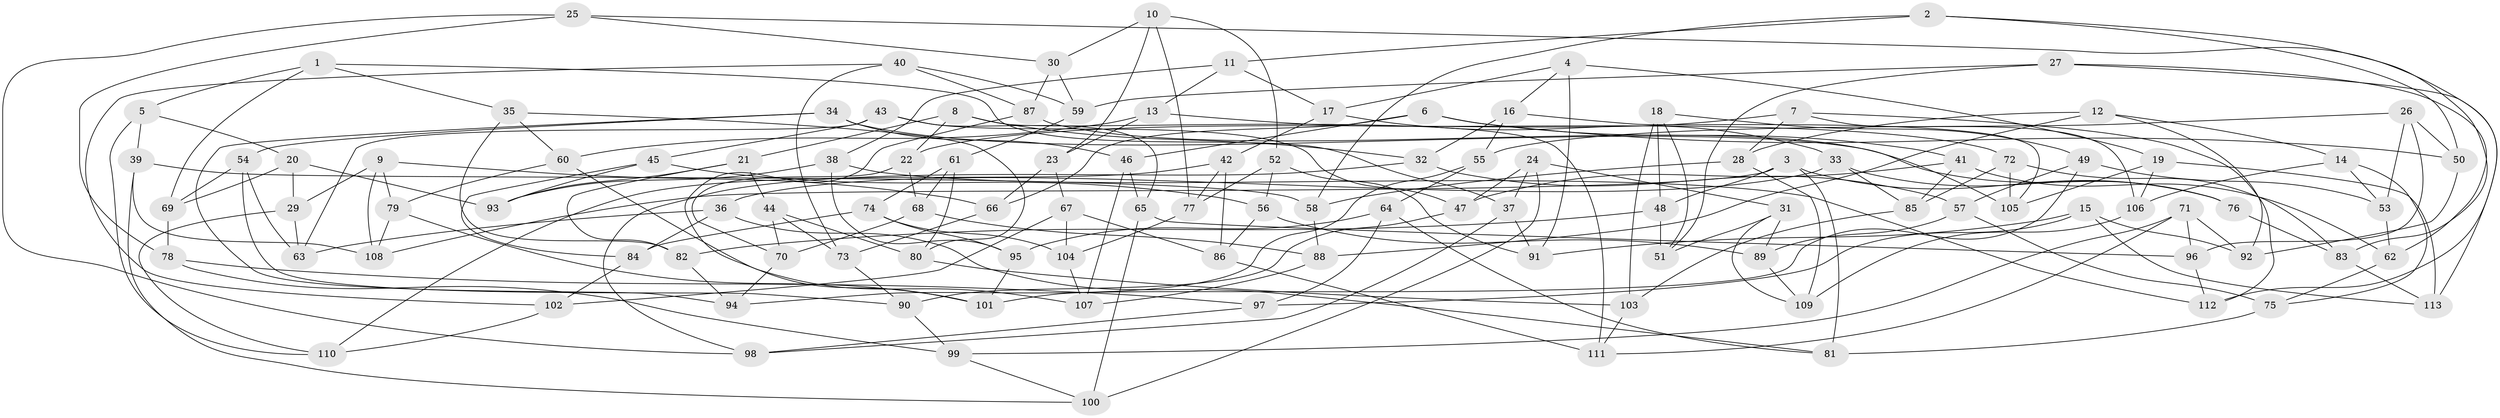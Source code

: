 // coarse degree distribution, {6: 0.5428571428571428, 5: 0.07142857142857142, 4: 0.34285714285714286, 3: 0.04285714285714286}
// Generated by graph-tools (version 1.1) at 2025/52/02/27/25 19:52:33]
// undirected, 113 vertices, 226 edges
graph export_dot {
graph [start="1"]
  node [color=gray90,style=filled];
  1;
  2;
  3;
  4;
  5;
  6;
  7;
  8;
  9;
  10;
  11;
  12;
  13;
  14;
  15;
  16;
  17;
  18;
  19;
  20;
  21;
  22;
  23;
  24;
  25;
  26;
  27;
  28;
  29;
  30;
  31;
  32;
  33;
  34;
  35;
  36;
  37;
  38;
  39;
  40;
  41;
  42;
  43;
  44;
  45;
  46;
  47;
  48;
  49;
  50;
  51;
  52;
  53;
  54;
  55;
  56;
  57;
  58;
  59;
  60;
  61;
  62;
  63;
  64;
  65;
  66;
  67;
  68;
  69;
  70;
  71;
  72;
  73;
  74;
  75;
  76;
  77;
  78;
  79;
  80;
  81;
  82;
  83;
  84;
  85;
  86;
  87;
  88;
  89;
  90;
  91;
  92;
  93;
  94;
  95;
  96;
  97;
  98;
  99;
  100;
  101;
  102;
  103;
  104;
  105;
  106;
  107;
  108;
  109;
  110;
  111;
  112;
  113;
  1 -- 5;
  1 -- 37;
  1 -- 35;
  1 -- 69;
  2 -- 58;
  2 -- 83;
  2 -- 50;
  2 -- 11;
  3 -- 81;
  3 -- 48;
  3 -- 108;
  3 -- 76;
  4 -- 17;
  4 -- 91;
  4 -- 19;
  4 -- 16;
  5 -- 20;
  5 -- 39;
  5 -- 110;
  6 -- 46;
  6 -- 41;
  6 -- 50;
  6 -- 66;
  7 -- 106;
  7 -- 112;
  7 -- 22;
  7 -- 28;
  8 -- 22;
  8 -- 21;
  8 -- 32;
  8 -- 111;
  9 -- 108;
  9 -- 79;
  9 -- 66;
  9 -- 29;
  10 -- 23;
  10 -- 77;
  10 -- 52;
  10 -- 30;
  11 -- 17;
  11 -- 13;
  11 -- 38;
  12 -- 28;
  12 -- 14;
  12 -- 88;
  12 -- 92;
  13 -- 72;
  13 -- 60;
  13 -- 23;
  14 -- 106;
  14 -- 75;
  14 -- 53;
  15 -- 92;
  15 -- 113;
  15 -- 91;
  15 -- 97;
  16 -- 105;
  16 -- 55;
  16 -- 32;
  17 -- 33;
  17 -- 42;
  18 -- 49;
  18 -- 103;
  18 -- 51;
  18 -- 48;
  19 -- 106;
  19 -- 113;
  19 -- 105;
  20 -- 29;
  20 -- 93;
  20 -- 69;
  21 -- 93;
  21 -- 82;
  21 -- 44;
  22 -- 68;
  22 -- 70;
  23 -- 67;
  23 -- 66;
  24 -- 100;
  24 -- 31;
  24 -- 37;
  24 -- 47;
  25 -- 98;
  25 -- 30;
  25 -- 78;
  25 -- 112;
  26 -- 53;
  26 -- 96;
  26 -- 50;
  26 -- 55;
  27 -- 62;
  27 -- 59;
  27 -- 113;
  27 -- 51;
  28 -- 58;
  28 -- 109;
  29 -- 110;
  29 -- 63;
  30 -- 59;
  30 -- 87;
  31 -- 109;
  31 -- 51;
  31 -- 89;
  32 -- 57;
  32 -- 98;
  33 -- 85;
  33 -- 36;
  33 -- 76;
  34 -- 54;
  34 -- 46;
  34 -- 76;
  34 -- 94;
  35 -- 80;
  35 -- 60;
  35 -- 82;
  36 -- 84;
  36 -- 81;
  36 -- 63;
  37 -- 98;
  37 -- 91;
  38 -- 95;
  38 -- 112;
  38 -- 93;
  39 -- 100;
  39 -- 108;
  39 -- 58;
  40 -- 59;
  40 -- 73;
  40 -- 102;
  40 -- 87;
  41 -- 47;
  41 -- 85;
  41 -- 62;
  42 -- 77;
  42 -- 110;
  42 -- 86;
  43 -- 47;
  43 -- 63;
  43 -- 45;
  43 -- 65;
  44 -- 70;
  44 -- 73;
  44 -- 80;
  45 -- 93;
  45 -- 84;
  45 -- 56;
  46 -- 65;
  46 -- 107;
  47 -- 90;
  48 -- 51;
  48 -- 82;
  49 -- 57;
  49 -- 53;
  49 -- 101;
  50 -- 92;
  52 -- 77;
  52 -- 56;
  52 -- 91;
  53 -- 62;
  54 -- 90;
  54 -- 63;
  54 -- 69;
  55 -- 94;
  55 -- 64;
  56 -- 89;
  56 -- 86;
  57 -- 75;
  57 -- 89;
  58 -- 88;
  59 -- 61;
  60 -- 79;
  60 -- 107;
  61 -- 74;
  61 -- 80;
  61 -- 68;
  62 -- 75;
  64 -- 95;
  64 -- 97;
  64 -- 81;
  65 -- 100;
  65 -- 96;
  66 -- 73;
  67 -- 104;
  67 -- 102;
  67 -- 86;
  68 -- 70;
  68 -- 88;
  69 -- 78;
  70 -- 94;
  71 -- 99;
  71 -- 96;
  71 -- 92;
  71 -- 111;
  72 -- 85;
  72 -- 83;
  72 -- 105;
  73 -- 90;
  74 -- 95;
  74 -- 104;
  74 -- 84;
  75 -- 81;
  76 -- 83;
  77 -- 104;
  78 -- 97;
  78 -- 99;
  79 -- 101;
  79 -- 108;
  80 -- 103;
  82 -- 94;
  83 -- 113;
  84 -- 102;
  85 -- 103;
  86 -- 111;
  87 -- 105;
  87 -- 101;
  88 -- 107;
  89 -- 109;
  90 -- 99;
  95 -- 101;
  96 -- 112;
  97 -- 98;
  99 -- 100;
  102 -- 110;
  103 -- 111;
  104 -- 107;
  106 -- 109;
}
